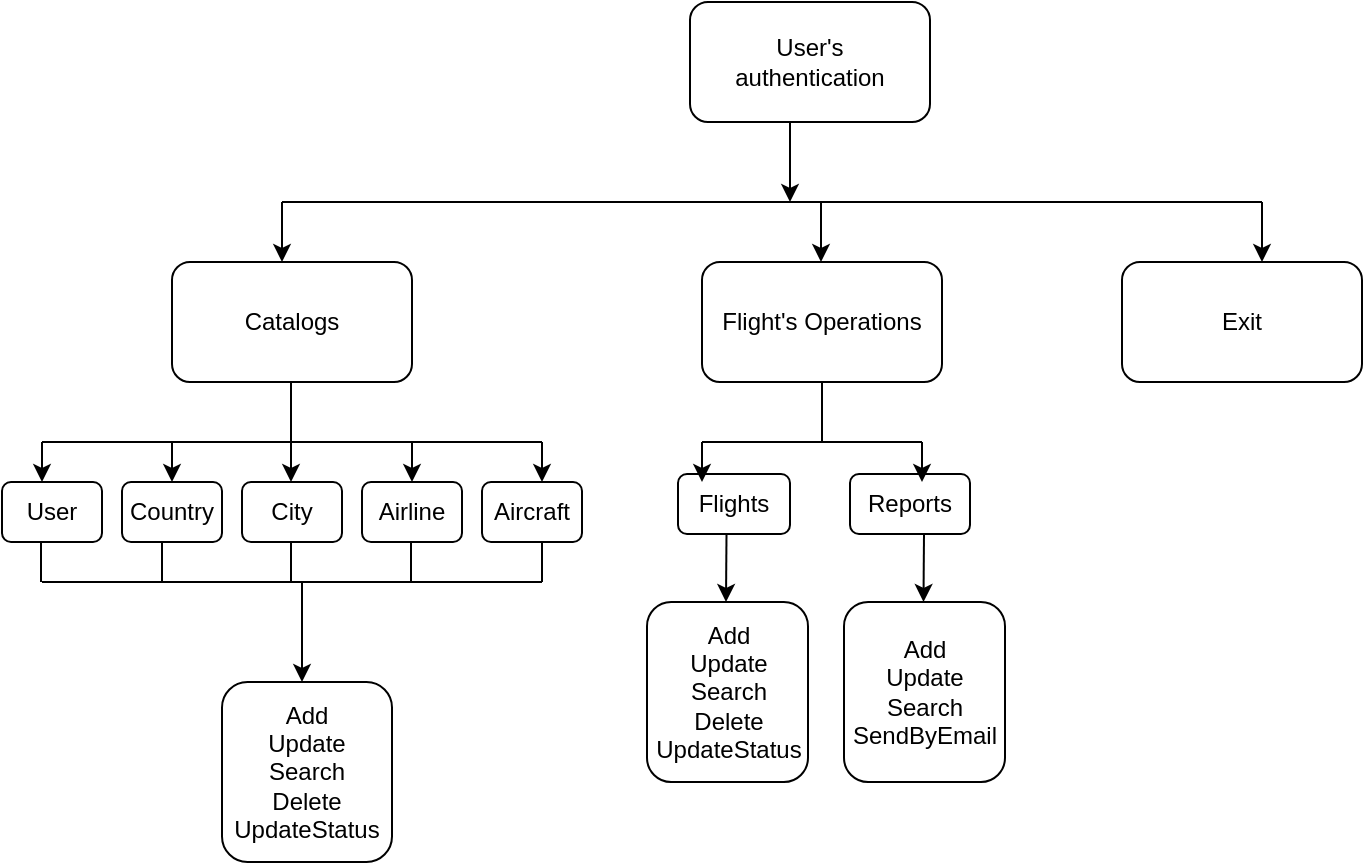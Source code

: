 <mxfile version="14.9.9" type="device"><diagram id="bSK8tTQDkvcSrKsXtTJG" name="version2"><mxGraphModel dx="1038" dy="579" grid="1" gridSize="10" guides="1" tooltips="1" connect="1" arrows="1" fold="1" page="1" pageScale="1" pageWidth="827" pageHeight="1169" math="0" shadow="0"><root><mxCell id="X0pqHfBcF_azJMGgdV2X-0"/><mxCell id="X0pqHfBcF_azJMGgdV2X-1" parent="X0pqHfBcF_azJMGgdV2X-0"/><mxCell id="zASb2kOQTxTu3PBhUnHB-0" value="User's &lt;br&gt;authentication" style="rounded=1;whiteSpace=wrap;html=1;" vertex="1" parent="X0pqHfBcF_azJMGgdV2X-1"><mxGeometry x="354" y="10" width="120" height="60" as="geometry"/></mxCell><mxCell id="zASb2kOQTxTu3PBhUnHB-1" value="Catalogs" style="rounded=1;whiteSpace=wrap;html=1;" vertex="1" parent="X0pqHfBcF_azJMGgdV2X-1"><mxGeometry x="95" y="140" width="120" height="60" as="geometry"/></mxCell><mxCell id="zASb2kOQTxTu3PBhUnHB-2" value="Flight's Operations" style="rounded=1;whiteSpace=wrap;html=1;" vertex="1" parent="X0pqHfBcF_azJMGgdV2X-1"><mxGeometry x="360" y="140" width="120" height="60" as="geometry"/></mxCell><mxCell id="zASb2kOQTxTu3PBhUnHB-3" value="Exit" style="rounded=1;whiteSpace=wrap;html=1;" vertex="1" parent="X0pqHfBcF_azJMGgdV2X-1"><mxGeometry x="570" y="140" width="120" height="60" as="geometry"/></mxCell><mxCell id="zASb2kOQTxTu3PBhUnHB-4" value="Flights" style="rounded=1;whiteSpace=wrap;html=1;" vertex="1" parent="X0pqHfBcF_azJMGgdV2X-1"><mxGeometry x="348" y="246" width="56" height="30" as="geometry"/></mxCell><mxCell id="zASb2kOQTxTu3PBhUnHB-5" value="Reports" style="rounded=1;whiteSpace=wrap;html=1;" vertex="1" parent="X0pqHfBcF_azJMGgdV2X-1"><mxGeometry x="434" y="246" width="60" height="30" as="geometry"/></mxCell><mxCell id="zASb2kOQTxTu3PBhUnHB-6" value="User" style="rounded=1;whiteSpace=wrap;html=1;" vertex="1" parent="X0pqHfBcF_azJMGgdV2X-1"><mxGeometry x="10" y="250" width="50" height="30" as="geometry"/></mxCell><mxCell id="zASb2kOQTxTu3PBhUnHB-8" value="Country" style="rounded=1;whiteSpace=wrap;html=1;" vertex="1" parent="X0pqHfBcF_azJMGgdV2X-1"><mxGeometry x="70" y="250" width="50" height="30" as="geometry"/></mxCell><mxCell id="zASb2kOQTxTu3PBhUnHB-9" value="City" style="rounded=1;whiteSpace=wrap;html=1;" vertex="1" parent="X0pqHfBcF_azJMGgdV2X-1"><mxGeometry x="130" y="250" width="50" height="30" as="geometry"/></mxCell><mxCell id="zASb2kOQTxTu3PBhUnHB-10" value="Airline" style="rounded=1;whiteSpace=wrap;html=1;" vertex="1" parent="X0pqHfBcF_azJMGgdV2X-1"><mxGeometry x="190" y="250" width="50" height="30" as="geometry"/></mxCell><mxCell id="zASb2kOQTxTu3PBhUnHB-11" value="Aircraft" style="rounded=1;whiteSpace=wrap;html=1;" vertex="1" parent="X0pqHfBcF_azJMGgdV2X-1"><mxGeometry x="250" y="250" width="50" height="30" as="geometry"/></mxCell><mxCell id="zASb2kOQTxTu3PBhUnHB-13" value="" style="endArrow=none;html=1;" edge="1" parent="X0pqHfBcF_azJMGgdV2X-1"><mxGeometry width="50" height="50" relative="1" as="geometry"><mxPoint x="30" y="230" as="sourcePoint"/><mxPoint x="280" y="230" as="targetPoint"/></mxGeometry></mxCell><mxCell id="zASb2kOQTxTu3PBhUnHB-14" value="" style="endArrow=classic;html=1;" edge="1" parent="X0pqHfBcF_azJMGgdV2X-1"><mxGeometry width="50" height="50" relative="1" as="geometry"><mxPoint x="280" y="230" as="sourcePoint"/><mxPoint x="280" y="250" as="targetPoint"/></mxGeometry></mxCell><mxCell id="zASb2kOQTxTu3PBhUnHB-15" value="" style="endArrow=classic;html=1;" edge="1" parent="X0pqHfBcF_azJMGgdV2X-1"><mxGeometry width="50" height="50" relative="1" as="geometry"><mxPoint x="215" y="230" as="sourcePoint"/><mxPoint x="215" y="250" as="targetPoint"/></mxGeometry></mxCell><mxCell id="zASb2kOQTxTu3PBhUnHB-16" value="" style="endArrow=classic;html=1;" edge="1" parent="X0pqHfBcF_azJMGgdV2X-1"><mxGeometry width="50" height="50" relative="1" as="geometry"><mxPoint x="154.5" y="230" as="sourcePoint"/><mxPoint x="154.5" y="250" as="targetPoint"/></mxGeometry></mxCell><mxCell id="zASb2kOQTxTu3PBhUnHB-17" value="" style="endArrow=classic;html=1;" edge="1" parent="X0pqHfBcF_azJMGgdV2X-1"><mxGeometry width="50" height="50" relative="1" as="geometry"><mxPoint x="95" y="230" as="sourcePoint"/><mxPoint x="95" y="250" as="targetPoint"/></mxGeometry></mxCell><mxCell id="zASb2kOQTxTu3PBhUnHB-18" value="" style="endArrow=classic;html=1;" edge="1" parent="X0pqHfBcF_azJMGgdV2X-1"><mxGeometry width="50" height="50" relative="1" as="geometry"><mxPoint x="30" y="230" as="sourcePoint"/><mxPoint x="30" y="250" as="targetPoint"/></mxGeometry></mxCell><mxCell id="zASb2kOQTxTu3PBhUnHB-19" value="" style="endArrow=none;html=1;" edge="1" parent="X0pqHfBcF_azJMGgdV2X-1"><mxGeometry width="50" height="50" relative="1" as="geometry"><mxPoint x="154.5" y="230" as="sourcePoint"/><mxPoint x="154.5" y="200" as="targetPoint"/></mxGeometry></mxCell><mxCell id="zASb2kOQTxTu3PBhUnHB-20" value="" style="endArrow=none;html=1;" edge="1" parent="X0pqHfBcF_azJMGgdV2X-1"><mxGeometry width="50" height="50" relative="1" as="geometry"><mxPoint x="30" y="300" as="sourcePoint"/><mxPoint x="280" y="300" as="targetPoint"/></mxGeometry></mxCell><mxCell id="zASb2kOQTxTu3PBhUnHB-21" value="" style="endArrow=classic;html=1;" edge="1" parent="X0pqHfBcF_azJMGgdV2X-1"><mxGeometry width="50" height="50" relative="1" as="geometry"><mxPoint x="160" y="300" as="sourcePoint"/><mxPoint x="160" y="350" as="targetPoint"/></mxGeometry></mxCell><mxCell id="zASb2kOQTxTu3PBhUnHB-22" value="Add&lt;br&gt;Update&lt;br&gt;Search&lt;br&gt;Delete&lt;br&gt;UpdateStatus" style="rounded=1;whiteSpace=wrap;html=1;" vertex="1" parent="X0pqHfBcF_azJMGgdV2X-1"><mxGeometry x="120" y="350" width="85" height="90" as="geometry"/></mxCell><mxCell id="zASb2kOQTxTu3PBhUnHB-23" value="" style="endArrow=none;html=1;" edge="1" parent="X0pqHfBcF_azJMGgdV2X-1"><mxGeometry width="50" height="50" relative="1" as="geometry"><mxPoint x="420" y="230" as="sourcePoint"/><mxPoint x="420" y="200" as="targetPoint"/></mxGeometry></mxCell><mxCell id="zASb2kOQTxTu3PBhUnHB-24" value="" style="endArrow=none;html=1;" edge="1" parent="X0pqHfBcF_azJMGgdV2X-1"><mxGeometry width="50" height="50" relative="1" as="geometry"><mxPoint x="280" y="300" as="sourcePoint"/><mxPoint x="280" y="280" as="targetPoint"/></mxGeometry></mxCell><mxCell id="zASb2kOQTxTu3PBhUnHB-25" value="" style="endArrow=none;html=1;" edge="1" parent="X0pqHfBcF_azJMGgdV2X-1"><mxGeometry width="50" height="50" relative="1" as="geometry"><mxPoint x="214.5" y="300" as="sourcePoint"/><mxPoint x="214.5" y="280" as="targetPoint"/></mxGeometry></mxCell><mxCell id="zASb2kOQTxTu3PBhUnHB-26" value="" style="endArrow=none;html=1;" edge="1" parent="X0pqHfBcF_azJMGgdV2X-1"><mxGeometry width="50" height="50" relative="1" as="geometry"><mxPoint x="154.5" y="300" as="sourcePoint"/><mxPoint x="154.5" y="280" as="targetPoint"/></mxGeometry></mxCell><mxCell id="zASb2kOQTxTu3PBhUnHB-27" value="" style="endArrow=none;html=1;" edge="1" parent="X0pqHfBcF_azJMGgdV2X-1"><mxGeometry width="50" height="50" relative="1" as="geometry"><mxPoint x="90" y="300" as="sourcePoint"/><mxPoint x="90" y="280" as="targetPoint"/></mxGeometry></mxCell><mxCell id="zASb2kOQTxTu3PBhUnHB-28" value="" style="endArrow=none;html=1;" edge="1" parent="X0pqHfBcF_azJMGgdV2X-1"><mxGeometry width="50" height="50" relative="1" as="geometry"><mxPoint x="29.5" y="300" as="sourcePoint"/><mxPoint x="29.5" y="280" as="targetPoint"/></mxGeometry></mxCell><mxCell id="zASb2kOQTxTu3PBhUnHB-29" value="Add&lt;br&gt;Update&lt;br&gt;Search&lt;br&gt;Delete&lt;br&gt;UpdateStatus" style="rounded=1;whiteSpace=wrap;html=1;" vertex="1" parent="X0pqHfBcF_azJMGgdV2X-1"><mxGeometry x="332.5" y="310" width="80.5" height="90" as="geometry"/></mxCell><mxCell id="zASb2kOQTxTu3PBhUnHB-30" value="Add&lt;br&gt;Update&lt;br&gt;Search&lt;br&gt;SendByEmail" style="rounded=1;whiteSpace=wrap;html=1;" vertex="1" parent="X0pqHfBcF_azJMGgdV2X-1"><mxGeometry x="431" y="310" width="80.5" height="90" as="geometry"/></mxCell><mxCell id="zASb2kOQTxTu3PBhUnHB-32" value="" style="endArrow=none;html=1;" edge="1" parent="X0pqHfBcF_azJMGgdV2X-1"><mxGeometry width="50" height="50" relative="1" as="geometry"><mxPoint x="360" y="230" as="sourcePoint"/><mxPoint x="470" y="230" as="targetPoint"/></mxGeometry></mxCell><mxCell id="zASb2kOQTxTu3PBhUnHB-33" value="" style="endArrow=classic;html=1;" edge="1" parent="X0pqHfBcF_azJMGgdV2X-1"><mxGeometry width="50" height="50" relative="1" as="geometry"><mxPoint x="360" y="230" as="sourcePoint"/><mxPoint x="360" y="250" as="targetPoint"/></mxGeometry></mxCell><mxCell id="zASb2kOQTxTu3PBhUnHB-34" value="" style="endArrow=classic;html=1;" edge="1" parent="X0pqHfBcF_azJMGgdV2X-1"><mxGeometry width="50" height="50" relative="1" as="geometry"><mxPoint x="470" y="230" as="sourcePoint"/><mxPoint x="470" y="250" as="targetPoint"/></mxGeometry></mxCell><mxCell id="zASb2kOQTxTu3PBhUnHB-36" value="" style="endArrow=classic;html=1;" edge="1" parent="X0pqHfBcF_azJMGgdV2X-1"><mxGeometry width="50" height="50" relative="1" as="geometry"><mxPoint x="372.25" y="276" as="sourcePoint"/><mxPoint x="372" y="310" as="targetPoint"/></mxGeometry></mxCell><mxCell id="zASb2kOQTxTu3PBhUnHB-37" value="" style="endArrow=classic;html=1;" edge="1" parent="X0pqHfBcF_azJMGgdV2X-1"><mxGeometry width="50" height="50" relative="1" as="geometry"><mxPoint x="471" y="276" as="sourcePoint"/><mxPoint x="470.75" y="310" as="targetPoint"/></mxGeometry></mxCell><mxCell id="zASb2kOQTxTu3PBhUnHB-38" value="" style="endArrow=none;html=1;" edge="1" parent="X0pqHfBcF_azJMGgdV2X-1"><mxGeometry width="50" height="50" relative="1" as="geometry"><mxPoint x="150" y="110" as="sourcePoint"/><mxPoint x="640" y="110" as="targetPoint"/></mxGeometry></mxCell><mxCell id="zASb2kOQTxTu3PBhUnHB-40" value="" style="endArrow=classic;html=1;" edge="1" parent="X0pqHfBcF_azJMGgdV2X-1"><mxGeometry width="50" height="50" relative="1" as="geometry"><mxPoint x="640" y="110" as="sourcePoint"/><mxPoint x="640" y="140" as="targetPoint"/></mxGeometry></mxCell><mxCell id="zASb2kOQTxTu3PBhUnHB-42" value="" style="endArrow=classic;html=1;" edge="1" parent="X0pqHfBcF_azJMGgdV2X-1"><mxGeometry width="50" height="50" relative="1" as="geometry"><mxPoint x="419.5" y="110" as="sourcePoint"/><mxPoint x="419.5" y="140" as="targetPoint"/></mxGeometry></mxCell><mxCell id="zASb2kOQTxTu3PBhUnHB-43" value="" style="endArrow=classic;html=1;" edge="1" parent="X0pqHfBcF_azJMGgdV2X-1"><mxGeometry width="50" height="50" relative="1" as="geometry"><mxPoint x="150" y="110" as="sourcePoint"/><mxPoint x="150" y="140" as="targetPoint"/></mxGeometry></mxCell><mxCell id="zASb2kOQTxTu3PBhUnHB-44" value="" style="endArrow=classic;html=1;" edge="1" parent="X0pqHfBcF_azJMGgdV2X-1"><mxGeometry width="50" height="50" relative="1" as="geometry"><mxPoint x="404" y="70" as="sourcePoint"/><mxPoint x="404" y="110" as="targetPoint"/></mxGeometry></mxCell></root></mxGraphModel></diagram></mxfile>